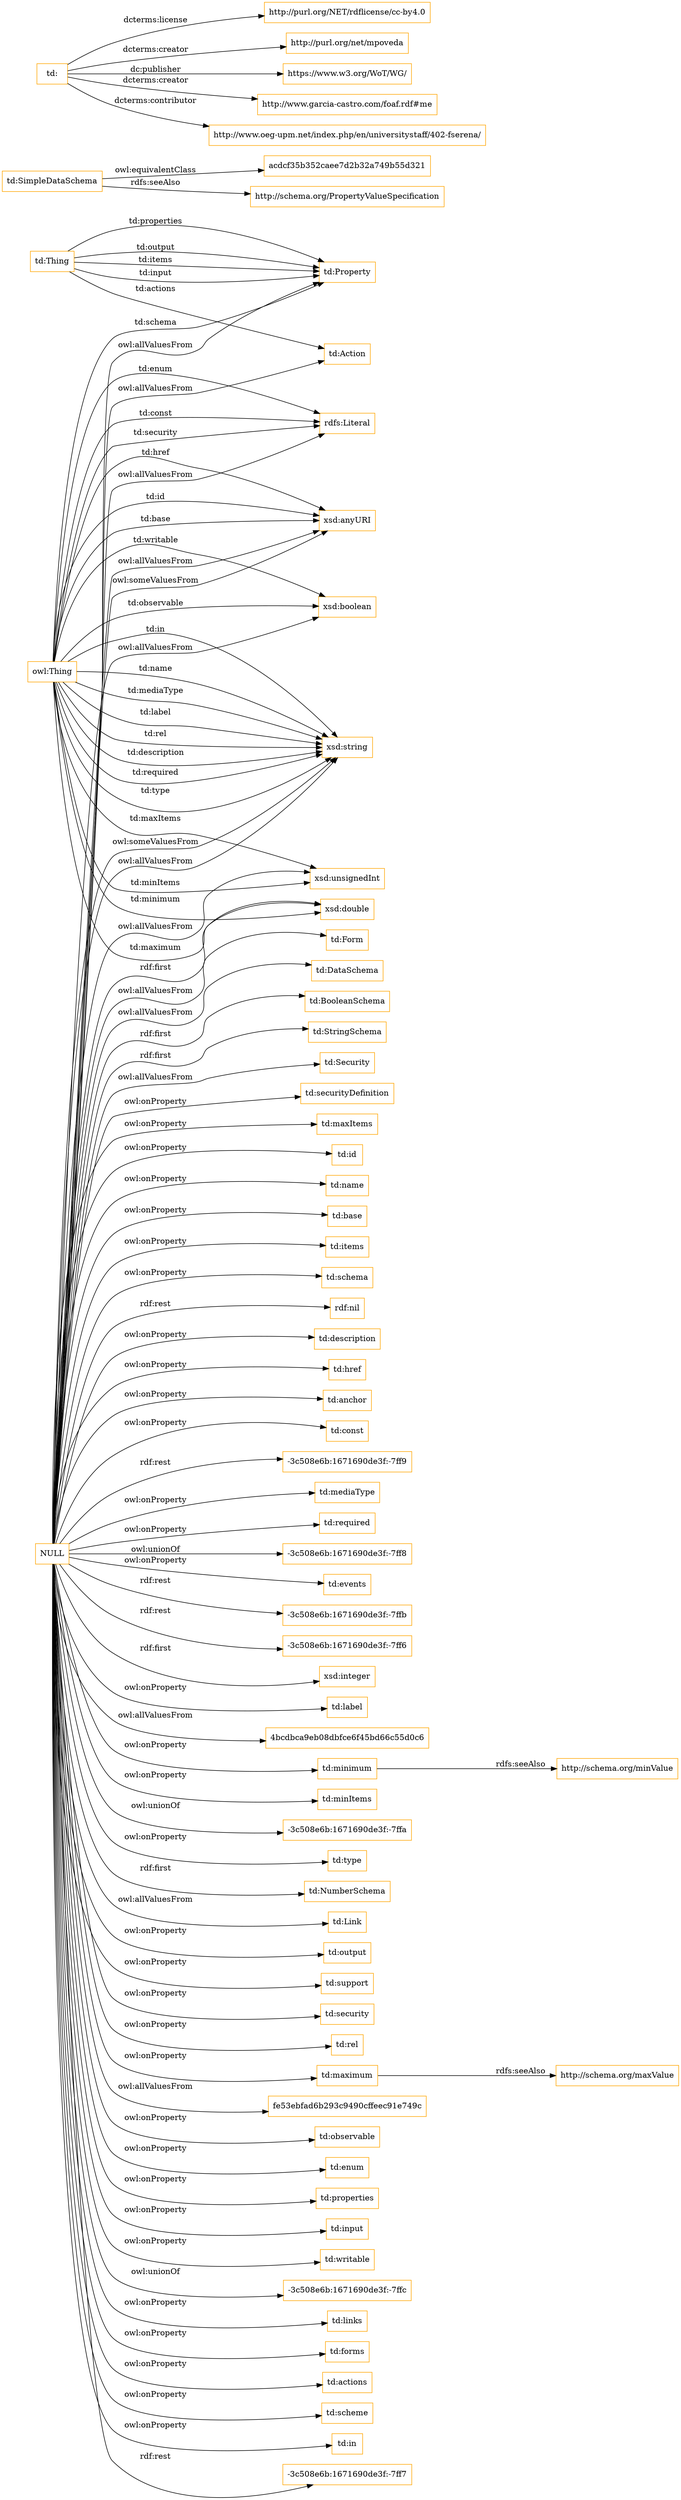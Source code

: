 digraph ar2dtool_diagram { 
rankdir=LR;
size="1501"
node [shape = rectangle, color="orange"]; "td:Form" "td:DataSchema" "td:SimpleDataSchema" "td:BooleanSchema" "td:StringSchema" "td:Thing" "td:Security" "acdcf35b352caee7d2b32a749b55d321" "td:Property" "td:NumberSchema" "td:Link" "td:Action" ; /*classes style*/
	"NULL" -> "td:output" [ label = "owl:onProperty" ];
	"NULL" -> "xsd:anyURI" [ label = "owl:someValuesFrom" ];
	"NULL" -> "td:support" [ label = "owl:onProperty" ];
	"NULL" -> "td:Security" [ label = "owl:allValuesFrom" ];
	"NULL" -> "td:security" [ label = "owl:onProperty" ];
	"NULL" -> "td:DataSchema" [ label = "owl:allValuesFrom" ];
	"NULL" -> "xsd:boolean" [ label = "owl:allValuesFrom" ];
	"NULL" -> "td:rel" [ label = "owl:onProperty" ];
	"NULL" -> "td:maximum" [ label = "owl:onProperty" ];
	"NULL" -> "fe53ebfad6b293c9490cffeec91e749c" [ label = "owl:allValuesFrom" ];
	"NULL" -> "td:observable" [ label = "owl:onProperty" ];
	"NULL" -> "td:enum" [ label = "owl:onProperty" ];
	"NULL" -> "xsd:string" [ label = "owl:allValuesFrom" ];
	"NULL" -> "td:properties" [ label = "owl:onProperty" ];
	"NULL" -> "td:input" [ label = "owl:onProperty" ];
	"NULL" -> "td:Property" [ label = "owl:allValuesFrom" ];
	"NULL" -> "td:writable" [ label = "owl:onProperty" ];
	"NULL" -> "-3c508e6b:1671690de3f:-7ffc" [ label = "owl:unionOf" ];
	"NULL" -> "td:BooleanSchema" [ label = "rdf:first" ];
	"NULL" -> "td:links" [ label = "owl:onProperty" ];
	"NULL" -> "td:forms" [ label = "owl:onProperty" ];
	"NULL" -> "td:Link" [ label = "owl:allValuesFrom" ];
	"NULL" -> "td:actions" [ label = "owl:onProperty" ];
	"NULL" -> "td:scheme" [ label = "owl:onProperty" ];
	"NULL" -> "td:Form" [ label = "owl:allValuesFrom" ];
	"NULL" -> "td:in" [ label = "owl:onProperty" ];
	"NULL" -> "-3c508e6b:1671690de3f:-7ff7" [ label = "rdf:rest" ];
	"NULL" -> "td:securityDefinition" [ label = "owl:onProperty" ];
	"NULL" -> "td:maxItems" [ label = "owl:onProperty" ];
	"NULL" -> "td:id" [ label = "owl:onProperty" ];
	"NULL" -> "td:name" [ label = "owl:onProperty" ];
	"NULL" -> "td:base" [ label = "owl:onProperty" ];
	"NULL" -> "td:items" [ label = "owl:onProperty" ];
	"NULL" -> "td:schema" [ label = "owl:onProperty" ];
	"NULL" -> "rdf:nil" [ label = "rdf:rest" ];
	"NULL" -> "td:description" [ label = "owl:onProperty" ];
	"NULL" -> "td:NumberSchema" [ label = "rdf:first" ];
	"NULL" -> "xsd:unsignedInt" [ label = "owl:allValuesFrom" ];
	"NULL" -> "td:href" [ label = "owl:onProperty" ];
	"NULL" -> "td:anchor" [ label = "owl:onProperty" ];
	"NULL" -> "td:const" [ label = "owl:onProperty" ];
	"NULL" -> "-3c508e6b:1671690de3f:-7ff9" [ label = "rdf:rest" ];
	"NULL" -> "td:mediaType" [ label = "owl:onProperty" ];
	"NULL" -> "td:required" [ label = "owl:onProperty" ];
	"NULL" -> "-3c508e6b:1671690de3f:-7ff8" [ label = "owl:unionOf" ];
	"NULL" -> "td:events" [ label = "owl:onProperty" ];
	"NULL" -> "xsd:double" [ label = "rdf:first" ];
	"NULL" -> "-3c508e6b:1671690de3f:-7ffb" [ label = "rdf:rest" ];
	"NULL" -> "-3c508e6b:1671690de3f:-7ff6" [ label = "rdf:rest" ];
	"NULL" -> "xsd:integer" [ label = "rdf:first" ];
	"NULL" -> "xsd:anyURI" [ label = "owl:allValuesFrom" ];
	"NULL" -> "td:StringSchema" [ label = "rdf:first" ];
	"NULL" -> "td:label" [ label = "owl:onProperty" ];
	"NULL" -> "4bcdbca9eb08dbfce6f45bd66c55d0c6" [ label = "owl:allValuesFrom" ];
	"NULL" -> "rdfs:Literal" [ label = "owl:allValuesFrom" ];
	"NULL" -> "td:Action" [ label = "owl:allValuesFrom" ];
	"NULL" -> "td:minimum" [ label = "owl:onProperty" ];
	"NULL" -> "td:minItems" [ label = "owl:onProperty" ];
	"NULL" -> "-3c508e6b:1671690de3f:-7ffa" [ label = "owl:unionOf" ];
	"NULL" -> "td:type" [ label = "owl:onProperty" ];
	"NULL" -> "xsd:string" [ label = "owl:someValuesFrom" ];
	"td:SimpleDataSchema" -> "http://schema.org/PropertyValueSpecification" [ label = "rdfs:seeAlso" ];
	"td:SimpleDataSchema" -> "acdcf35b352caee7d2b32a749b55d321" [ label = "owl:equivalentClass" ];
	"td:" -> "http://purl.org/NET/rdflicense/cc-by4.0" [ label = "dcterms:license" ];
	"td:" -> "http://purl.org/net/mpoveda" [ label = "dcterms:creator" ];
	"td:" -> "https://www.w3.org/WoT/WG/" [ label = "dc:publisher" ];
	"td:" -> "http://www.garcia-castro.com/foaf.rdf#me" [ label = "dcterms:creator" ];
	"td:" -> "http://www.oeg-upm.net/index.php/en/universitystaff/402-fserena/" [ label = "dcterms:contributor" ];
	"td:minimum" -> "http://schema.org/minValue" [ label = "rdfs:seeAlso" ];
	"td:maximum" -> "http://schema.org/maxValue" [ label = "rdfs:seeAlso" ];
	"owl:Thing" -> "xsd:string" [ label = "td:in" ];
	"owl:Thing" -> "xsd:string" [ label = "td:name" ];
	"owl:Thing" -> "td:Property" [ label = "td:schema" ];
	"owl:Thing" -> "xsd:anyURI" [ label = "td:base" ];
	"owl:Thing" -> "xsd:unsignedInt" [ label = "td:maxItems" ];
	"td:Thing" -> "td:Property" [ label = "td:items" ];
	"owl:Thing" -> "xsd:double" [ label = "td:minimum" ];
	"td:Thing" -> "td:Property" [ label = "td:input" ];
	"td:Thing" -> "td:Property" [ label = "td:properties" ];
	"owl:Thing" -> "rdfs:Literal" [ label = "td:const" ];
	"owl:Thing" -> "xsd:string" [ label = "td:mediaType" ];
	"owl:Thing" -> "xsd:unsignedInt" [ label = "td:minItems" ];
	"owl:Thing" -> "rdfs:Literal" [ label = "td:security" ];
	"owl:Thing" -> "xsd:string" [ label = "td:label" ];
	"owl:Thing" -> "xsd:boolean" [ label = "td:writable" ];
	"owl:Thing" -> "xsd:anyURI" [ label = "td:href" ];
	"owl:Thing" -> "xsd:string" [ label = "td:rel" ];
	"owl:Thing" -> "xsd:double" [ label = "td:maximum" ];
	"td:Thing" -> "td:Action" [ label = "td:actions" ];
	"owl:Thing" -> "xsd:boolean" [ label = "td:observable" ];
	"owl:Thing" -> "xsd:string" [ label = "td:description" ];
	"td:Thing" -> "td:Property" [ label = "td:output" ];
	"owl:Thing" -> "xsd:string" [ label = "td:required" ];
	"owl:Thing" -> "rdfs:Literal" [ label = "td:enum" ];
	"owl:Thing" -> "xsd:string" [ label = "td:type" ];
	"owl:Thing" -> "xsd:anyURI" [ label = "td:id" ];

}
